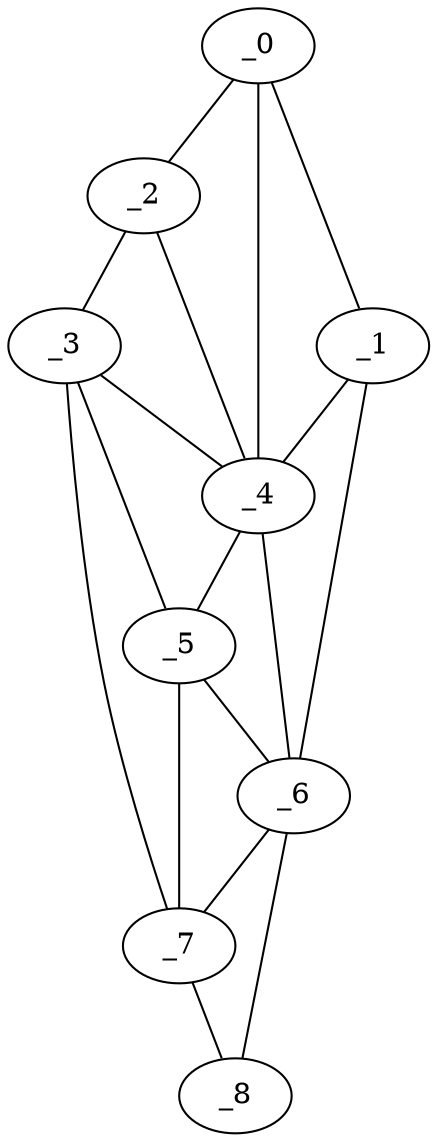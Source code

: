 graph "obj44__105.gxl" {
	_0	 [x=6,
		y=112];
	_1	 [x=8,
		y=54];
	_0 -- _1	 [valence=1];
	_2	 [x=22,
		y=110];
	_0 -- _2	 [valence=1];
	_4	 [x=33,
		y=70];
	_0 -- _4	 [valence=1];
	_1 -- _4	 [valence=1];
	_6	 [x=65,
		y=6];
	_1 -- _6	 [valence=1];
	_3	 [x=31,
		y=107];
	_2 -- _3	 [valence=1];
	_2 -- _4	 [valence=2];
	_3 -- _4	 [valence=2];
	_5	 [x=63,
		y=77];
	_3 -- _5	 [valence=2];
	_7	 [x=97,
		y=61];
	_3 -- _7	 [valence=1];
	_4 -- _5	 [valence=1];
	_4 -- _6	 [valence=1];
	_5 -- _6	 [valence=2];
	_5 -- _7	 [valence=1];
	_6 -- _7	 [valence=1];
	_8	 [x=116,
		y=10];
	_6 -- _8	 [valence=1];
	_7 -- _8	 [valence=1];
}
